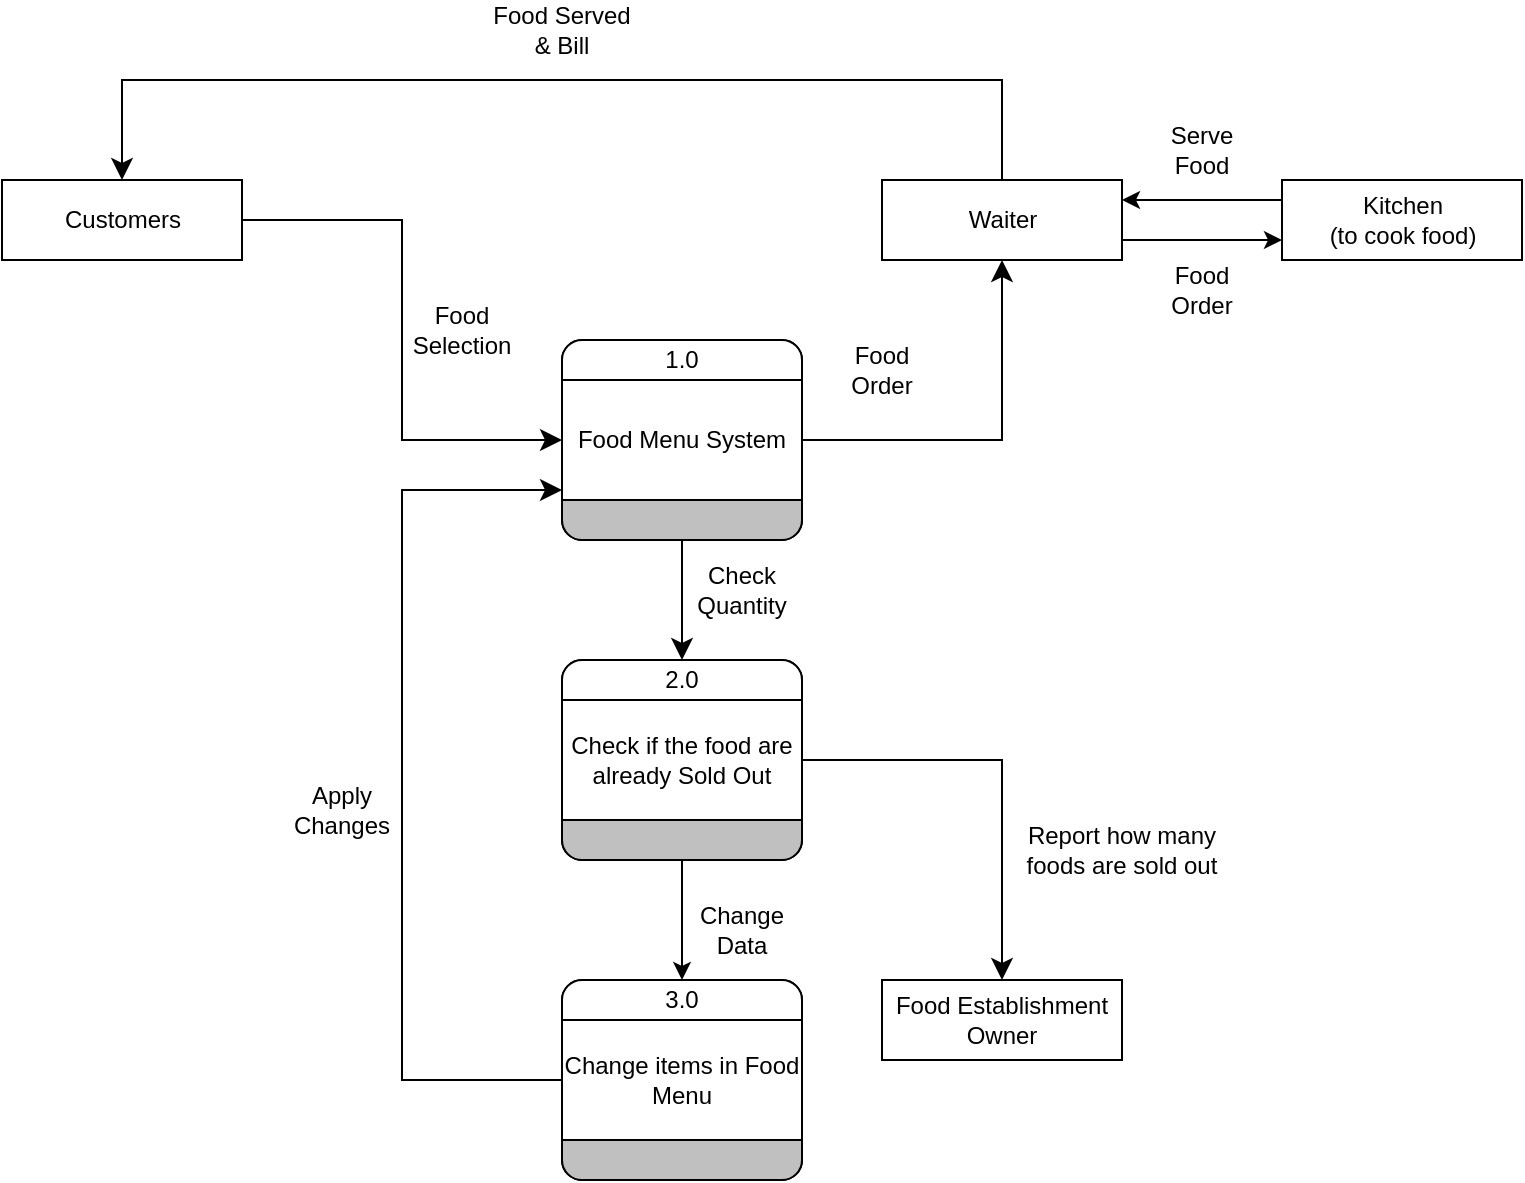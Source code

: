 <mxfile>
    <diagram id="PnIzhyCAErvjTC59xkKA" name="Page-1">
        <mxGraphModel dx="808" dy="587" grid="1" gridSize="10" guides="1" tooltips="1" connect="1" arrows="1" fold="1" page="1" pageScale="1" pageWidth="1200" pageHeight="1000" math="0" shadow="0">
            <root>
                <mxCell id="0"/>
                <mxCell id="1" parent="0"/>
                <mxCell id="4" value="Customers" style="html=1;dashed=0;whitespace=wrap;" vertex="1" parent="1">
                    <mxGeometry x="120" y="240" width="120" height="40" as="geometry"/>
                </mxCell>
                <mxCell id="37" value="" style="rounded=1;whiteSpace=wrap;html=1;container=1;collapsible=0;absoluteArcSize=1;arcSize=20;childLayout=stackLayout;horizontal=1;horizontalStack=0;resizeParent=1;resizeParentMax=0;resizeLast=0;fontSize=12;" vertex="1" parent="1">
                    <mxGeometry x="400" y="320" width="120" height="100" as="geometry"/>
                </mxCell>
                <mxCell id="38" value="1.0" style="whiteSpace=wrap;connectable=0;html=1;shape=mxgraph.basic.rect;size=10;rectStyle=rounded;bottomRightStyle=square;bottomLeftStyle=square;part=1;fontSize=12;" vertex="1" parent="37">
                    <mxGeometry width="120" height="20" as="geometry"/>
                </mxCell>
                <mxCell id="39" value="Food Menu System" style="shape=mxgraph.bpmn.task;part=1;taskMarker=abstract;connectable=0;whiteSpace=wrap;html=1;fontSize=12;" vertex="1" parent="37">
                    <mxGeometry y="20" width="120" height="60" as="geometry"/>
                </mxCell>
                <mxCell id="40" value="" style="whiteSpace=wrap;connectable=0;html=1;shape=mxgraph.basic.rect;size=10;rectStyle=rounded;topRightStyle=square;topLeftStyle=square;fillColor=#C0C0C0;part=1;fontSize=12;" vertex="1" parent="37">
                    <mxGeometry y="80" width="120" height="20" as="geometry"/>
                </mxCell>
                <mxCell id="41" value="" style="rounded=1;whiteSpace=wrap;html=1;container=1;collapsible=0;absoluteArcSize=1;arcSize=20;childLayout=stackLayout;horizontal=1;horizontalStack=0;resizeParent=1;resizeParentMax=0;resizeLast=0;fontSize=12;" vertex="1" parent="1">
                    <mxGeometry x="400" y="480" width="120" height="100" as="geometry"/>
                </mxCell>
                <mxCell id="42" value="2.0" style="whiteSpace=wrap;connectable=0;html=1;shape=mxgraph.basic.rect;size=10;rectStyle=rounded;bottomRightStyle=square;bottomLeftStyle=square;part=1;fontSize=12;" vertex="1" parent="41">
                    <mxGeometry width="120" height="20" as="geometry"/>
                </mxCell>
                <mxCell id="43" value="Check if the food are already Sold Out" style="shape=mxgraph.bpmn.task;part=1;taskMarker=abstract;connectable=0;whiteSpace=wrap;html=1;fontSize=12;" vertex="1" parent="41">
                    <mxGeometry y="20" width="120" height="60" as="geometry"/>
                </mxCell>
                <mxCell id="44" value="" style="whiteSpace=wrap;connectable=0;html=1;shape=mxgraph.basic.rect;size=10;rectStyle=rounded;topRightStyle=square;topLeftStyle=square;fillColor=#C0C0C0;part=1;fontSize=12;" vertex="1" parent="41">
                    <mxGeometry y="80" width="120" height="20" as="geometry"/>
                </mxCell>
                <mxCell id="45" value="Kitchen&lt;br&gt;(to cook food)" style="html=1;dashed=0;whitespace=wrap;" vertex="1" parent="1">
                    <mxGeometry x="760" y="240" width="120" height="40" as="geometry"/>
                </mxCell>
                <mxCell id="48" value="Food Selection" style="text;html=1;strokeColor=none;fillColor=none;align=center;verticalAlign=middle;whiteSpace=wrap;rounded=0;fontSize=12;" vertex="1" parent="1">
                    <mxGeometry x="320" y="300" width="60" height="30" as="geometry"/>
                </mxCell>
                <mxCell id="49" value="Food Served &amp;amp; Bill" style="text;html=1;strokeColor=none;fillColor=none;align=center;verticalAlign=middle;whiteSpace=wrap;rounded=0;fontSize=12;" vertex="1" parent="1">
                    <mxGeometry x="360" y="150" width="80" height="30" as="geometry"/>
                </mxCell>
                <mxCell id="50" value="Waiter" style="html=1;dashed=0;whitespace=wrap;" vertex="1" parent="1">
                    <mxGeometry x="560" y="240" width="120" height="40" as="geometry"/>
                </mxCell>
                <mxCell id="51" value="" style="edgeStyle=segmentEdgeStyle;endArrow=classic;html=1;curved=0;rounded=0;endSize=8;startSize=8;fontSize=12;entryX=0.5;entryY=1;entryDx=0;entryDy=0;exitX=1;exitY=0.5;exitDx=0;exitDy=0;" edge="1" parent="1" source="37" target="50">
                    <mxGeometry width="50" height="50" relative="1" as="geometry">
                        <mxPoint x="570" y="360" as="sourcePoint"/>
                        <mxPoint x="570" y="430" as="targetPoint"/>
                    </mxGeometry>
                </mxCell>
                <mxCell id="52" value="" style="edgeStyle=segmentEdgeStyle;endArrow=classic;html=1;curved=0;rounded=0;endSize=8;startSize=8;fontSize=12;entryX=0;entryY=0.5;entryDx=0;entryDy=0;exitX=1;exitY=0.5;exitDx=0;exitDy=0;" edge="1" parent="1" source="4" target="37">
                    <mxGeometry width="50" height="50" relative="1" as="geometry">
                        <mxPoint x="534.08" y="370.3" as="sourcePoint"/>
                        <mxPoint x="630" y="290" as="targetPoint"/>
                        <Array as="points">
                            <mxPoint x="320" y="260"/>
                            <mxPoint x="320" y="370"/>
                        </Array>
                    </mxGeometry>
                </mxCell>
                <mxCell id="53" value="Food Order" style="text;html=1;strokeColor=none;fillColor=none;align=center;verticalAlign=middle;whiteSpace=wrap;rounded=0;fontSize=12;" vertex="1" parent="1">
                    <mxGeometry x="530" y="320" width="60" height="30" as="geometry"/>
                </mxCell>
                <mxCell id="57" value="Food Order" style="text;html=1;strokeColor=none;fillColor=none;align=center;verticalAlign=middle;whiteSpace=wrap;rounded=0;fontSize=12;" vertex="1" parent="1">
                    <mxGeometry x="690" y="280" width="60" height="30" as="geometry"/>
                </mxCell>
                <mxCell id="58" value="Serve Food" style="text;html=1;strokeColor=none;fillColor=none;align=center;verticalAlign=middle;whiteSpace=wrap;rounded=0;fontSize=12;" vertex="1" parent="1">
                    <mxGeometry x="690" y="210" width="60" height="30" as="geometry"/>
                </mxCell>
                <mxCell id="59" value="" style="edgeStyle=segmentEdgeStyle;endArrow=classic;html=1;curved=0;rounded=0;endSize=8;startSize=8;fontSize=12;entryX=0.5;entryY=0;entryDx=0;entryDy=0;exitX=0.5;exitY=0;exitDx=0;exitDy=0;" edge="1" parent="1" source="50" target="4">
                    <mxGeometry width="50" height="50" relative="1" as="geometry">
                        <mxPoint x="650" y="230" as="sourcePoint"/>
                        <mxPoint x="280" y="230" as="targetPoint"/>
                        <Array as="points">
                            <mxPoint x="620" y="190"/>
                            <mxPoint x="180" y="190"/>
                        </Array>
                    </mxGeometry>
                </mxCell>
                <mxCell id="61" value="" style="edgeStyle=segmentEdgeStyle;endArrow=classic;html=1;curved=0;rounded=0;endSize=8;startSize=8;fontSize=12;entryX=0.5;entryY=0;entryDx=0;entryDy=0;exitX=0.5;exitY=1;exitDx=0;exitDy=0;" edge="1" parent="1" source="37" target="41">
                    <mxGeometry width="50" height="50" relative="1" as="geometry">
                        <mxPoint x="460" y="420" as="sourcePoint"/>
                        <mxPoint x="510" y="370" as="targetPoint"/>
                        <Array as="points">
                            <mxPoint x="460" y="440"/>
                            <mxPoint x="460" y="440"/>
                        </Array>
                    </mxGeometry>
                </mxCell>
                <mxCell id="62" value="Food Establishment Owner" style="rounded=0;whiteSpace=wrap;html=1;fontSize=12;" vertex="1" parent="1">
                    <mxGeometry x="560" y="640" width="120" height="40" as="geometry"/>
                </mxCell>
                <mxCell id="63" value="" style="rounded=1;whiteSpace=wrap;html=1;container=1;collapsible=0;absoluteArcSize=1;arcSize=20;childLayout=stackLayout;horizontal=1;horizontalStack=0;resizeParent=1;resizeParentMax=0;resizeLast=0;fontSize=12;" vertex="1" parent="1">
                    <mxGeometry x="400" y="640" width="120" height="100" as="geometry"/>
                </mxCell>
                <mxCell id="64" value="3.0" style="whiteSpace=wrap;connectable=0;html=1;shape=mxgraph.basic.rect;size=10;rectStyle=rounded;bottomRightStyle=square;bottomLeftStyle=square;part=1;fontSize=12;" vertex="1" parent="63">
                    <mxGeometry width="120" height="20" as="geometry"/>
                </mxCell>
                <mxCell id="65" value="Change items in Food Menu" style="shape=mxgraph.bpmn.task;part=1;taskMarker=abstract;connectable=0;whiteSpace=wrap;html=1;fontSize=12;" vertex="1" parent="63">
                    <mxGeometry y="20" width="120" height="60" as="geometry"/>
                </mxCell>
                <mxCell id="66" value="" style="whiteSpace=wrap;connectable=0;html=1;shape=mxgraph.basic.rect;size=10;rectStyle=rounded;topRightStyle=square;topLeftStyle=square;fillColor=#C0C0C0;part=1;fontSize=12;" vertex="1" parent="63">
                    <mxGeometry y="80" width="120" height="20" as="geometry"/>
                </mxCell>
                <mxCell id="67" value="" style="edgeStyle=segmentEdgeStyle;endArrow=classic;html=1;curved=0;rounded=0;endSize=8;startSize=8;fontSize=12;entryX=0.5;entryY=0;entryDx=0;entryDy=0;exitX=1;exitY=0.5;exitDx=0;exitDy=0;" edge="1" parent="1" source="41" target="62">
                    <mxGeometry width="50" height="50" relative="1" as="geometry">
                        <mxPoint x="490" y="520" as="sourcePoint"/>
                        <mxPoint x="540" y="470" as="targetPoint"/>
                        <Array as="points">
                            <mxPoint x="620" y="530"/>
                        </Array>
                    </mxGeometry>
                </mxCell>
                <mxCell id="70" value="" style="endArrow=classic;html=1;fontSize=12;entryX=0.5;entryY=0;entryDx=0;entryDy=0;exitX=0.5;exitY=1;exitDx=0;exitDy=0;" edge="1" parent="1" source="41" target="63">
                    <mxGeometry width="50" height="50" relative="1" as="geometry">
                        <mxPoint x="490" y="520" as="sourcePoint"/>
                        <mxPoint x="540" y="470" as="targetPoint"/>
                    </mxGeometry>
                </mxCell>
                <mxCell id="71" value="" style="edgeStyle=segmentEdgeStyle;endArrow=classic;html=1;curved=0;rounded=0;endSize=8;startSize=8;fontSize=12;exitX=0;exitY=0.5;exitDx=0;exitDy=0;entryX=0;entryY=0.75;entryDx=0;entryDy=0;" edge="1" parent="1" source="63" target="37">
                    <mxGeometry width="50" height="50" relative="1" as="geometry">
                        <mxPoint x="490" y="520" as="sourcePoint"/>
                        <mxPoint x="390" y="390" as="targetPoint"/>
                        <Array as="points">
                            <mxPoint x="320" y="690"/>
                            <mxPoint x="320" y="395"/>
                        </Array>
                    </mxGeometry>
                </mxCell>
                <mxCell id="72" value="Check Quantity" style="text;html=1;strokeColor=none;fillColor=none;align=center;verticalAlign=middle;whiteSpace=wrap;rounded=0;fontSize=12;" vertex="1" parent="1">
                    <mxGeometry x="460" y="430" width="60" height="30" as="geometry"/>
                </mxCell>
                <mxCell id="73" value="Report how many foods are sold out" style="text;html=1;strokeColor=none;fillColor=none;align=center;verticalAlign=middle;whiteSpace=wrap;rounded=0;fontSize=12;" vertex="1" parent="1">
                    <mxGeometry x="620" y="560" width="120" height="30" as="geometry"/>
                </mxCell>
                <mxCell id="74" value="Change Data" style="text;html=1;strokeColor=none;fillColor=none;align=center;verticalAlign=middle;whiteSpace=wrap;rounded=0;fontSize=12;" vertex="1" parent="1">
                    <mxGeometry x="460" y="600" width="60" height="30" as="geometry"/>
                </mxCell>
                <mxCell id="76" value="" style="endArrow=classic;html=1;fontSize=12;entryX=0;entryY=0.75;entryDx=0;entryDy=0;exitX=1;exitY=0.75;exitDx=0;exitDy=0;" edge="1" parent="1" source="50" target="45">
                    <mxGeometry width="50" height="50" relative="1" as="geometry">
                        <mxPoint x="490" y="430" as="sourcePoint"/>
                        <mxPoint x="540" y="380" as="targetPoint"/>
                    </mxGeometry>
                </mxCell>
                <mxCell id="77" value="" style="endArrow=classic;html=1;fontSize=12;entryX=1;entryY=0.25;entryDx=0;entryDy=0;exitX=0;exitY=0.25;exitDx=0;exitDy=0;" edge="1" parent="1" source="45" target="50">
                    <mxGeometry width="50" height="50" relative="1" as="geometry">
                        <mxPoint x="490" y="430" as="sourcePoint"/>
                        <mxPoint x="540" y="380" as="targetPoint"/>
                    </mxGeometry>
                </mxCell>
                <mxCell id="78" value="Apply Changes" style="text;html=1;strokeColor=none;fillColor=none;align=center;verticalAlign=middle;whiteSpace=wrap;rounded=0;fontSize=12;" vertex="1" parent="1">
                    <mxGeometry x="260" y="540" width="60" height="30" as="geometry"/>
                </mxCell>
            </root>
        </mxGraphModel>
    </diagram>
</mxfile>